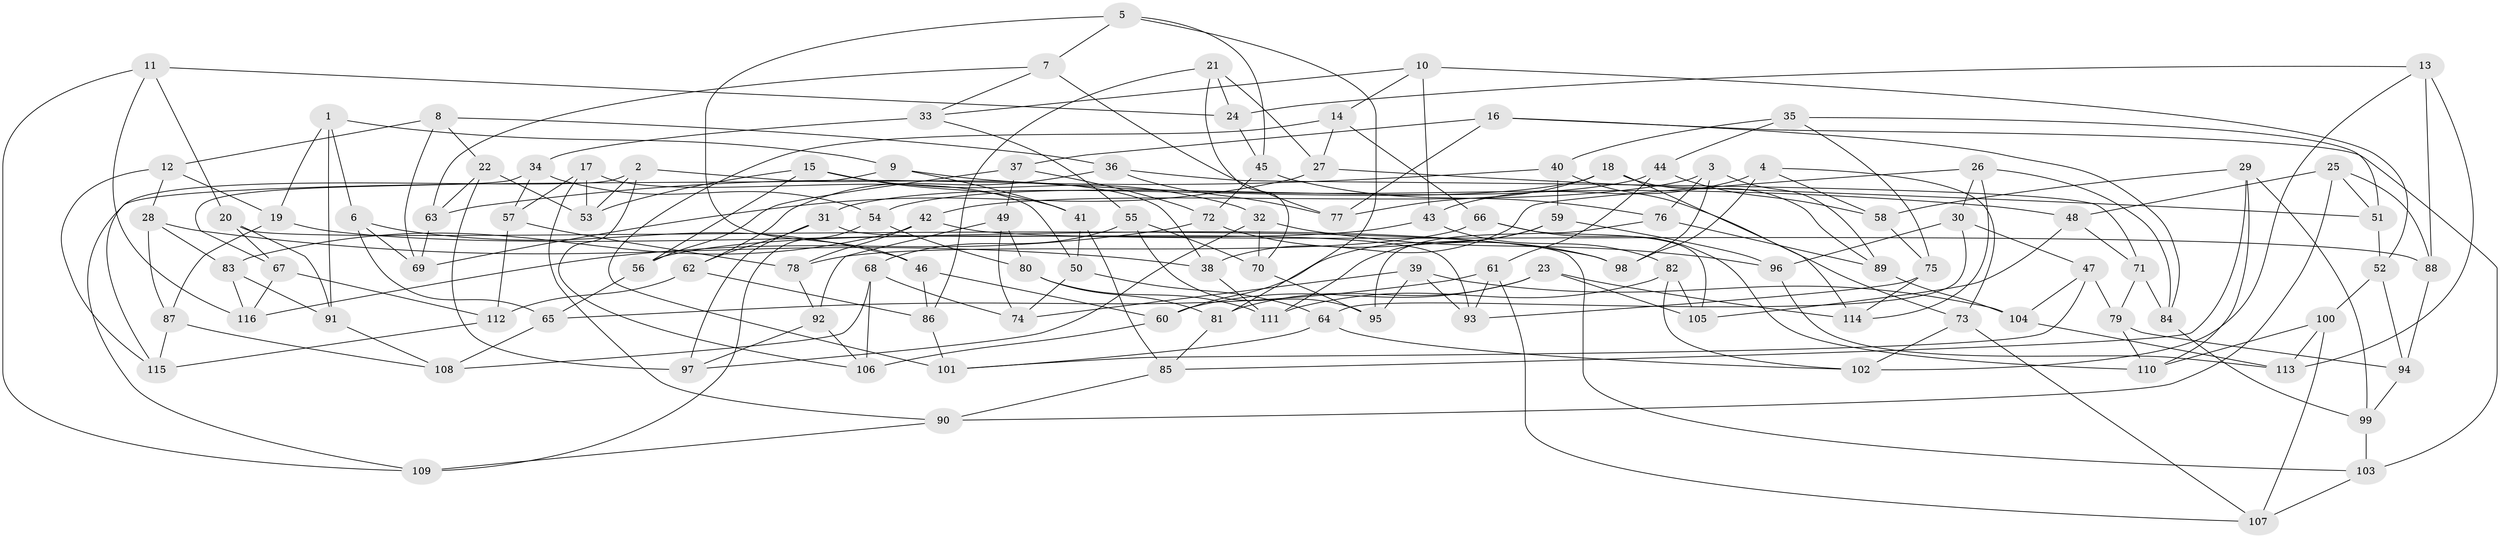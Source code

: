// coarse degree distribution, {4: 0.5689655172413793, 8: 0.1206896551724138, 5: 0.10344827586206896, 7: 0.05172413793103448, 3: 0.06896551724137931, 12: 0.017241379310344827, 2: 0.017241379310344827, 14: 0.017241379310344827, 9: 0.017241379310344827, 6: 0.017241379310344827}
// Generated by graph-tools (version 1.1) at 2025/02/03/04/25 22:02:37]
// undirected, 116 vertices, 232 edges
graph export_dot {
graph [start="1"]
  node [color=gray90,style=filled];
  1;
  2;
  3;
  4;
  5;
  6;
  7;
  8;
  9;
  10;
  11;
  12;
  13;
  14;
  15;
  16;
  17;
  18;
  19;
  20;
  21;
  22;
  23;
  24;
  25;
  26;
  27;
  28;
  29;
  30;
  31;
  32;
  33;
  34;
  35;
  36;
  37;
  38;
  39;
  40;
  41;
  42;
  43;
  44;
  45;
  46;
  47;
  48;
  49;
  50;
  51;
  52;
  53;
  54;
  55;
  56;
  57;
  58;
  59;
  60;
  61;
  62;
  63;
  64;
  65;
  66;
  67;
  68;
  69;
  70;
  71;
  72;
  73;
  74;
  75;
  76;
  77;
  78;
  79;
  80;
  81;
  82;
  83;
  84;
  85;
  86;
  87;
  88;
  89;
  90;
  91;
  92;
  93;
  94;
  95;
  96;
  97;
  98;
  99;
  100;
  101;
  102;
  103;
  104;
  105;
  106;
  107;
  108;
  109;
  110;
  111;
  112;
  113;
  114;
  115;
  116;
  1 -- 19;
  1 -- 9;
  1 -- 91;
  1 -- 6;
  2 -- 115;
  2 -- 53;
  2 -- 106;
  2 -- 38;
  3 -- 76;
  3 -- 98;
  3 -- 89;
  3 -- 42;
  4 -- 98;
  4 -- 43;
  4 -- 73;
  4 -- 58;
  5 -- 46;
  5 -- 81;
  5 -- 7;
  5 -- 45;
  6 -- 65;
  6 -- 46;
  6 -- 69;
  7 -- 63;
  7 -- 33;
  7 -- 77;
  8 -- 22;
  8 -- 36;
  8 -- 12;
  8 -- 69;
  9 -- 48;
  9 -- 109;
  9 -- 41;
  10 -- 14;
  10 -- 33;
  10 -- 43;
  10 -- 52;
  11 -- 20;
  11 -- 109;
  11 -- 116;
  11 -- 24;
  12 -- 19;
  12 -- 28;
  12 -- 115;
  13 -- 102;
  13 -- 88;
  13 -- 24;
  13 -- 113;
  14 -- 66;
  14 -- 101;
  14 -- 27;
  15 -- 56;
  15 -- 53;
  15 -- 32;
  15 -- 41;
  16 -- 84;
  16 -- 77;
  16 -- 37;
  16 -- 103;
  17 -- 53;
  17 -- 50;
  17 -- 57;
  17 -- 90;
  18 -- 89;
  18 -- 77;
  18 -- 114;
  18 -- 31;
  19 -- 98;
  19 -- 87;
  20 -- 91;
  20 -- 67;
  20 -- 103;
  21 -- 27;
  21 -- 86;
  21 -- 70;
  21 -- 24;
  22 -- 53;
  22 -- 63;
  22 -- 97;
  23 -- 81;
  23 -- 105;
  23 -- 114;
  23 -- 60;
  24 -- 45;
  25 -- 88;
  25 -- 90;
  25 -- 48;
  25 -- 51;
  26 -- 114;
  26 -- 38;
  26 -- 84;
  26 -- 30;
  27 -- 69;
  27 -- 51;
  28 -- 38;
  28 -- 83;
  28 -- 87;
  29 -- 58;
  29 -- 85;
  29 -- 99;
  29 -- 110;
  30 -- 96;
  30 -- 47;
  30 -- 64;
  31 -- 93;
  31 -- 62;
  31 -- 97;
  32 -- 97;
  32 -- 96;
  32 -- 70;
  33 -- 55;
  33 -- 34;
  34 -- 57;
  34 -- 54;
  34 -- 67;
  35 -- 40;
  35 -- 75;
  35 -- 44;
  35 -- 51;
  36 -- 77;
  36 -- 62;
  36 -- 71;
  37 -- 72;
  37 -- 49;
  37 -- 56;
  38 -- 111;
  39 -- 93;
  39 -- 104;
  39 -- 95;
  39 -- 74;
  40 -- 59;
  40 -- 73;
  40 -- 63;
  41 -- 85;
  41 -- 50;
  42 -- 83;
  42 -- 88;
  42 -- 78;
  43 -- 82;
  43 -- 56;
  44 -- 61;
  44 -- 54;
  44 -- 58;
  45 -- 72;
  45 -- 76;
  46 -- 60;
  46 -- 86;
  47 -- 79;
  47 -- 101;
  47 -- 104;
  48 -- 105;
  48 -- 71;
  49 -- 80;
  49 -- 92;
  49 -- 74;
  50 -- 74;
  50 -- 64;
  51 -- 52;
  52 -- 100;
  52 -- 94;
  54 -- 80;
  54 -- 109;
  55 -- 68;
  55 -- 95;
  55 -- 70;
  56 -- 65;
  57 -- 112;
  57 -- 78;
  58 -- 75;
  59 -- 60;
  59 -- 111;
  59 -- 96;
  60 -- 106;
  61 -- 93;
  61 -- 65;
  61 -- 107;
  62 -- 112;
  62 -- 86;
  63 -- 69;
  64 -- 102;
  64 -- 101;
  65 -- 108;
  66 -- 105;
  66 -- 110;
  66 -- 78;
  67 -- 112;
  67 -- 116;
  68 -- 106;
  68 -- 74;
  68 -- 108;
  70 -- 95;
  71 -- 79;
  71 -- 84;
  72 -- 116;
  72 -- 98;
  73 -- 102;
  73 -- 107;
  75 -- 93;
  75 -- 114;
  76 -- 89;
  76 -- 95;
  78 -- 92;
  79 -- 110;
  79 -- 94;
  80 -- 81;
  80 -- 111;
  81 -- 85;
  82 -- 102;
  82 -- 111;
  82 -- 105;
  83 -- 116;
  83 -- 91;
  84 -- 99;
  85 -- 90;
  86 -- 101;
  87 -- 108;
  87 -- 115;
  88 -- 94;
  89 -- 104;
  90 -- 109;
  91 -- 108;
  92 -- 106;
  92 -- 97;
  94 -- 99;
  96 -- 113;
  99 -- 103;
  100 -- 107;
  100 -- 113;
  100 -- 110;
  103 -- 107;
  104 -- 113;
  112 -- 115;
}
